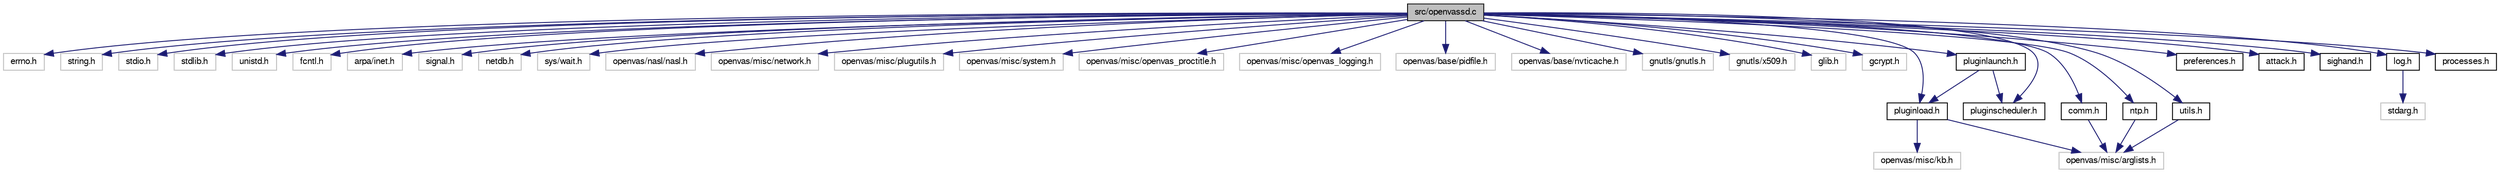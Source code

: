 digraph G
{
  bgcolor="transparent";
  edge [fontname="FreeSans",fontsize="10",labelfontname="FreeSans",labelfontsize="10"];
  node [fontname="FreeSans",fontsize="10",shape=record];
  Node1 [label="src/openvassd.c",height=0.2,width=0.4,color="black", fillcolor="grey75", style="filled" fontcolor="black"];
  Node1 -> Node2 [color="midnightblue",fontsize="10",style="solid",fontname="FreeSans"];
  Node2 [label="errno.h",height=0.2,width=0.4,color="grey75"];
  Node1 -> Node3 [color="midnightblue",fontsize="10",style="solid",fontname="FreeSans"];
  Node3 [label="string.h",height=0.2,width=0.4,color="grey75"];
  Node1 -> Node4 [color="midnightblue",fontsize="10",style="solid",fontname="FreeSans"];
  Node4 [label="stdio.h",height=0.2,width=0.4,color="grey75"];
  Node1 -> Node5 [color="midnightblue",fontsize="10",style="solid",fontname="FreeSans"];
  Node5 [label="stdlib.h",height=0.2,width=0.4,color="grey75"];
  Node1 -> Node6 [color="midnightblue",fontsize="10",style="solid",fontname="FreeSans"];
  Node6 [label="unistd.h",height=0.2,width=0.4,color="grey75"];
  Node1 -> Node7 [color="midnightblue",fontsize="10",style="solid",fontname="FreeSans"];
  Node7 [label="fcntl.h",height=0.2,width=0.4,color="grey75"];
  Node1 -> Node8 [color="midnightblue",fontsize="10",style="solid",fontname="FreeSans"];
  Node8 [label="arpa/inet.h",height=0.2,width=0.4,color="grey75"];
  Node1 -> Node9 [color="midnightblue",fontsize="10",style="solid",fontname="FreeSans"];
  Node9 [label="signal.h",height=0.2,width=0.4,color="grey75"];
  Node1 -> Node10 [color="midnightblue",fontsize="10",style="solid",fontname="FreeSans"];
  Node10 [label="netdb.h",height=0.2,width=0.4,color="grey75"];
  Node1 -> Node11 [color="midnightblue",fontsize="10",style="solid",fontname="FreeSans"];
  Node11 [label="sys/wait.h",height=0.2,width=0.4,color="grey75"];
  Node1 -> Node12 [color="midnightblue",fontsize="10",style="solid",fontname="FreeSans"];
  Node12 [label="openvas/nasl/nasl.h",height=0.2,width=0.4,color="grey75"];
  Node1 -> Node13 [color="midnightblue",fontsize="10",style="solid",fontname="FreeSans"];
  Node13 [label="openvas/misc/network.h",height=0.2,width=0.4,color="grey75"];
  Node1 -> Node14 [color="midnightblue",fontsize="10",style="solid",fontname="FreeSans"];
  Node14 [label="openvas/misc/plugutils.h",height=0.2,width=0.4,color="grey75"];
  Node1 -> Node15 [color="midnightblue",fontsize="10",style="solid",fontname="FreeSans"];
  Node15 [label="openvas/misc/system.h",height=0.2,width=0.4,color="grey75"];
  Node1 -> Node16 [color="midnightblue",fontsize="10",style="solid",fontname="FreeSans"];
  Node16 [label="openvas/misc/openvas_proctitle.h",height=0.2,width=0.4,color="grey75"];
  Node1 -> Node17 [color="midnightblue",fontsize="10",style="solid",fontname="FreeSans"];
  Node17 [label="openvas/misc/openvas_logging.h",height=0.2,width=0.4,color="grey75"];
  Node1 -> Node18 [color="midnightblue",fontsize="10",style="solid",fontname="FreeSans"];
  Node18 [label="openvas/base/pidfile.h",height=0.2,width=0.4,color="grey75"];
  Node1 -> Node19 [color="midnightblue",fontsize="10",style="solid",fontname="FreeSans"];
  Node19 [label="openvas/base/nvticache.h",height=0.2,width=0.4,color="grey75"];
  Node1 -> Node20 [color="midnightblue",fontsize="10",style="solid",fontname="FreeSans"];
  Node20 [label="gnutls/gnutls.h",height=0.2,width=0.4,color="grey75"];
  Node1 -> Node21 [color="midnightblue",fontsize="10",style="solid",fontname="FreeSans"];
  Node21 [label="gnutls/x509.h",height=0.2,width=0.4,color="grey75"];
  Node1 -> Node22 [color="midnightblue",fontsize="10",style="solid",fontname="FreeSans"];
  Node22 [label="glib.h",height=0.2,width=0.4,color="grey75"];
  Node1 -> Node23 [color="midnightblue",fontsize="10",style="solid",fontname="FreeSans"];
  Node23 [label="gcrypt.h",height=0.2,width=0.4,color="grey75"];
  Node1 -> Node24 [color="midnightblue",fontsize="10",style="solid",fontname="FreeSans"];
  Node24 [label="pluginload.h",height=0.2,width=0.4,color="black",URL="$pluginload_8h.html"];
  Node24 -> Node25 [color="midnightblue",fontsize="10",style="solid",fontname="FreeSans"];
  Node25 [label="openvas/misc/arglists.h",height=0.2,width=0.4,color="grey75"];
  Node24 -> Node26 [color="midnightblue",fontsize="10",style="solid",fontname="FreeSans"];
  Node26 [label="openvas/misc/kb.h",height=0.2,width=0.4,color="grey75"];
  Node1 -> Node27 [color="midnightblue",fontsize="10",style="solid",fontname="FreeSans"];
  Node27 [label="preferences.h",height=0.2,width=0.4,color="black",URL="$preferences_8h.html"];
  Node1 -> Node28 [color="midnightblue",fontsize="10",style="solid",fontname="FreeSans"];
  Node28 [label="comm.h",height=0.2,width=0.4,color="black",URL="$comm_8h.html"];
  Node28 -> Node25 [color="midnightblue",fontsize="10",style="solid",fontname="FreeSans"];
  Node1 -> Node29 [color="midnightblue",fontsize="10",style="solid",fontname="FreeSans"];
  Node29 [label="attack.h",height=0.2,width=0.4,color="black",URL="$attack_8h.html"];
  Node1 -> Node30 [color="midnightblue",fontsize="10",style="solid",fontname="FreeSans"];
  Node30 [label="sighand.h",height=0.2,width=0.4,color="black",URL="$sighand_8h.html"];
  Node1 -> Node31 [color="midnightblue",fontsize="10",style="solid",fontname="FreeSans"];
  Node31 [label="log.h",height=0.2,width=0.4,color="black",URL="$log_8h.html"];
  Node31 -> Node32 [color="midnightblue",fontsize="10",style="solid",fontname="FreeSans"];
  Node32 [label="stdarg.h",height=0.2,width=0.4,color="grey75"];
  Node1 -> Node33 [color="midnightblue",fontsize="10",style="solid",fontname="FreeSans"];
  Node33 [label="processes.h",height=0.2,width=0.4,color="black",URL="$processes_8h.html"];
  Node1 -> Node34 [color="midnightblue",fontsize="10",style="solid",fontname="FreeSans"];
  Node34 [label="ntp.h",height=0.2,width=0.4,color="black",URL="$ntp_8h.html"];
  Node34 -> Node25 [color="midnightblue",fontsize="10",style="solid",fontname="FreeSans"];
  Node1 -> Node35 [color="midnightblue",fontsize="10",style="solid",fontname="FreeSans"];
  Node35 [label="utils.h",height=0.2,width=0.4,color="black",URL="$utils_8h.html"];
  Node35 -> Node25 [color="midnightblue",fontsize="10",style="solid",fontname="FreeSans"];
  Node1 -> Node36 [color="midnightblue",fontsize="10",style="solid",fontname="FreeSans"];
  Node36 [label="pluginscheduler.h",height=0.2,width=0.4,color="black",URL="$pluginscheduler_8h.html"];
  Node1 -> Node37 [color="midnightblue",fontsize="10",style="solid",fontname="FreeSans"];
  Node37 [label="pluginlaunch.h",height=0.2,width=0.4,color="black",URL="$pluginlaunch_8h.html"];
  Node37 -> Node24 [color="midnightblue",fontsize="10",style="solid",fontname="FreeSans"];
  Node37 -> Node36 [color="midnightblue",fontsize="10",style="solid",fontname="FreeSans"];
}
